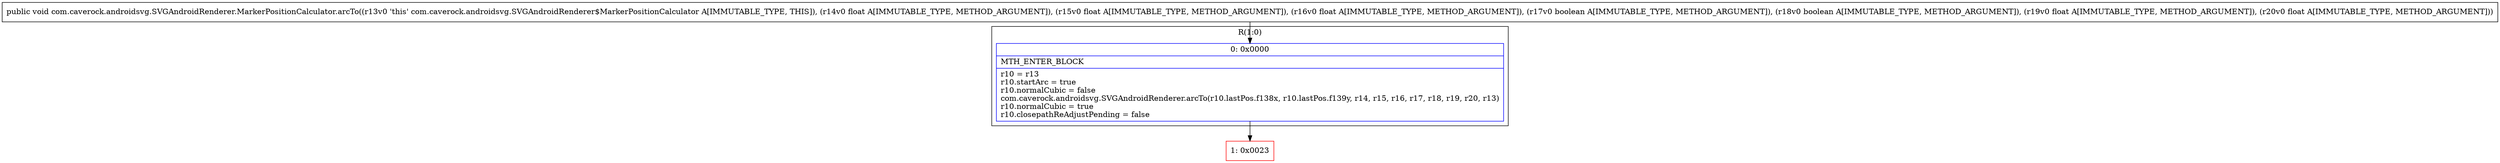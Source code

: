 digraph "CFG forcom.caverock.androidsvg.SVGAndroidRenderer.MarkerPositionCalculator.arcTo(FFFZZFF)V" {
subgraph cluster_Region_1252007900 {
label = "R(1:0)";
node [shape=record,color=blue];
Node_0 [shape=record,label="{0\:\ 0x0000|MTH_ENTER_BLOCK\l|r10 = r13\lr10.startArc = true\lr10.normalCubic = false\lcom.caverock.androidsvg.SVGAndroidRenderer.arcTo(r10.lastPos.f138x, r10.lastPos.f139y, r14, r15, r16, r17, r18, r19, r20, r13)\lr10.normalCubic = true\lr10.closepathReAdjustPending = false\l}"];
}
Node_1 [shape=record,color=red,label="{1\:\ 0x0023}"];
MethodNode[shape=record,label="{public void com.caverock.androidsvg.SVGAndroidRenderer.MarkerPositionCalculator.arcTo((r13v0 'this' com.caverock.androidsvg.SVGAndroidRenderer$MarkerPositionCalculator A[IMMUTABLE_TYPE, THIS]), (r14v0 float A[IMMUTABLE_TYPE, METHOD_ARGUMENT]), (r15v0 float A[IMMUTABLE_TYPE, METHOD_ARGUMENT]), (r16v0 float A[IMMUTABLE_TYPE, METHOD_ARGUMENT]), (r17v0 boolean A[IMMUTABLE_TYPE, METHOD_ARGUMENT]), (r18v0 boolean A[IMMUTABLE_TYPE, METHOD_ARGUMENT]), (r19v0 float A[IMMUTABLE_TYPE, METHOD_ARGUMENT]), (r20v0 float A[IMMUTABLE_TYPE, METHOD_ARGUMENT])) }"];
MethodNode -> Node_0;
Node_0 -> Node_1;
}


